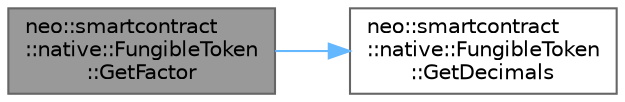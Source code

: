 digraph "neo::smartcontract::native::FungibleToken::GetFactor"
{
 // LATEX_PDF_SIZE
  bgcolor="transparent";
  edge [fontname=Helvetica,fontsize=10,labelfontname=Helvetica,labelfontsize=10];
  node [fontname=Helvetica,fontsize=10,shape=box,height=0.2,width=0.4];
  rankdir="LR";
  Node1 [id="Node000001",label="neo::smartcontract\l::native::FungibleToken\l::GetFactor",height=0.2,width=0.4,color="gray40", fillcolor="grey60", style="filled", fontcolor="black",tooltip="Gets the factor used when calculating the displayed value of the token value."];
  Node1 -> Node2 [id="edge1_Node000001_Node000002",color="steelblue1",style="solid",tooltip=" "];
  Node2 [id="Node000002",label="neo::smartcontract\l::native::FungibleToken\l::GetDecimals",height=0.2,width=0.4,color="grey40", fillcolor="white", style="filled",URL="$classneo_1_1smartcontract_1_1native_1_1_fungible_token.html#ae84ab5189a61849883d0cf2ce51d3f8c",tooltip="Gets the number of decimal places of the token."];
}
